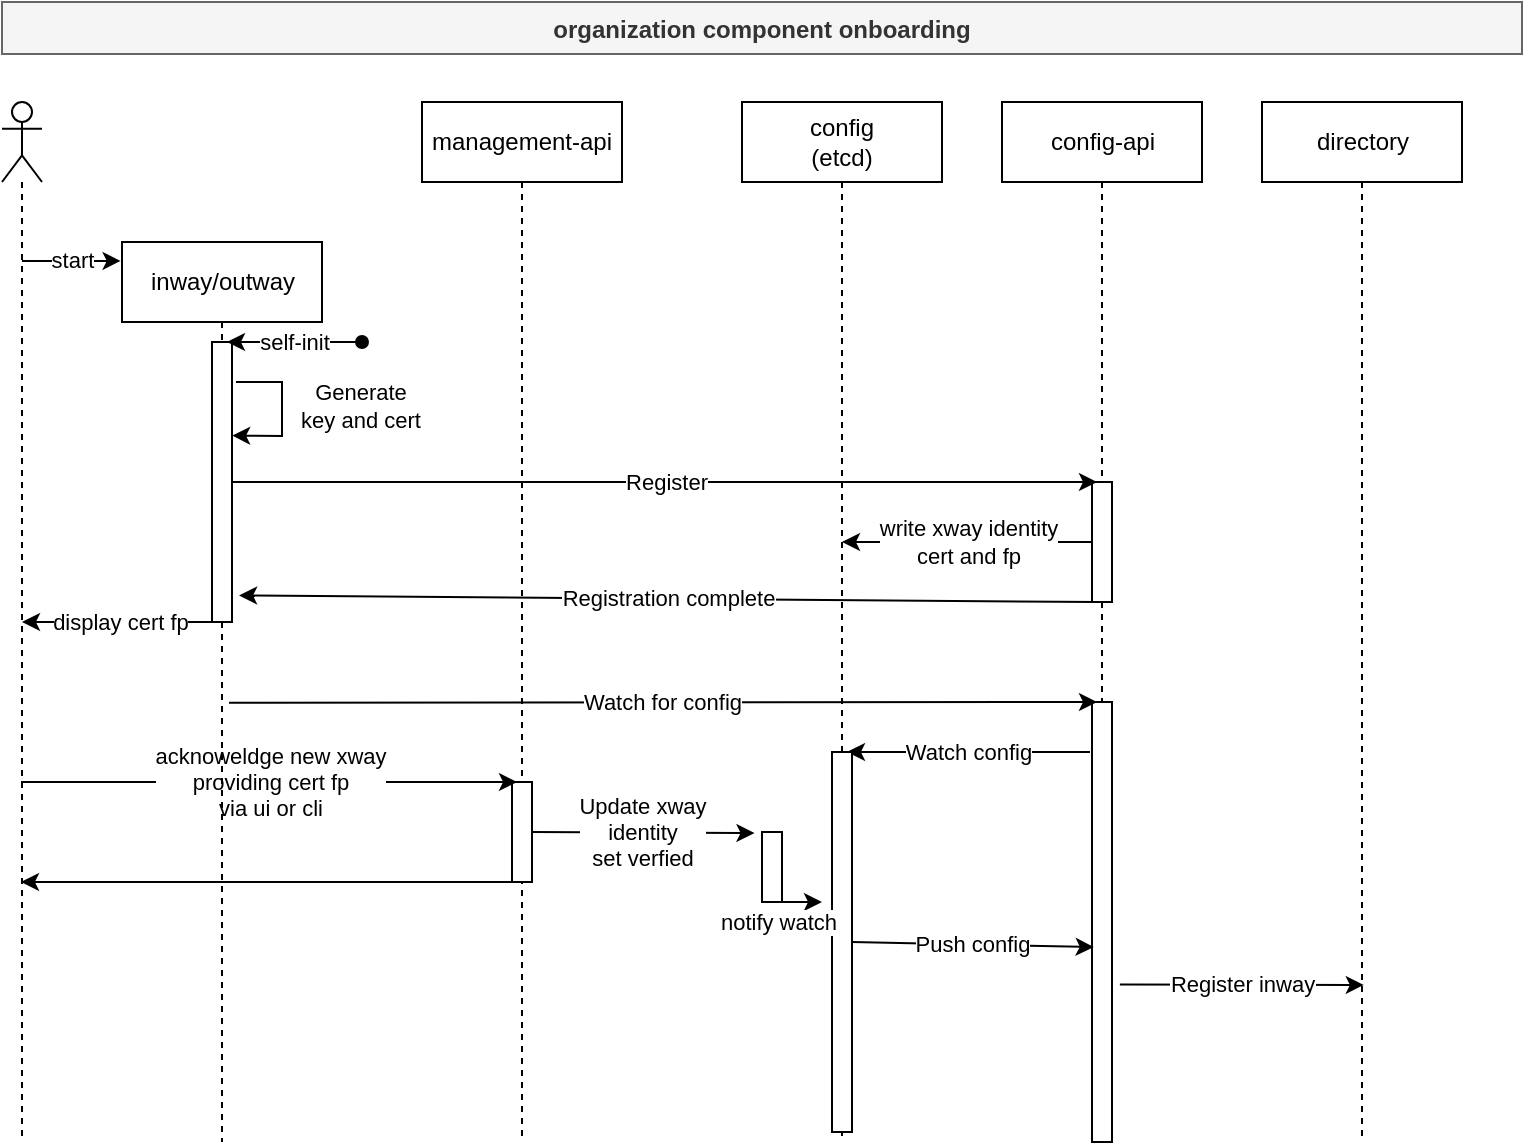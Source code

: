 <mxfile version="10.8.0" type="device"><diagram id="csqqabgtmqgvthtSgO20" name="Page-1"><mxGraphModel dx="951" dy="620" grid="1" gridSize="10" guides="1" tooltips="1" connect="1" arrows="1" fold="1" page="1" pageScale="1" pageWidth="850" pageHeight="1100" math="0" shadow="0"><root><mxCell id="0"/><mxCell id="1" parent="0"/><mxCell id="lCEBx5OaHAJliDRhZ6I8-3" value="management-api" style="shape=umlLifeline;perimeter=lifelinePerimeter;whiteSpace=wrap;html=1;container=1;collapsible=0;recursiveResize=0;outlineConnect=0;" parent="1" vertex="1"><mxGeometry x="270" y="90" width="100" height="520" as="geometry"/></mxCell><mxCell id="buTujL9fgE8DlCfFrNa--29" value="" style="rounded=0;whiteSpace=wrap;html=1;" parent="lCEBx5OaHAJliDRhZ6I8-3" vertex="1"><mxGeometry x="45" y="340" width="10" height="50" as="geometry"/></mxCell><mxCell id="lCEBx5OaHAJliDRhZ6I8-17" value="organization component onboarding" style="text;align=center;fontStyle=1;verticalAlign=middle;spacingLeft=3;spacingRight=3;strokeColor=#666666;rotatable=0;points=[[0,0.5],[1,0.5]];portConstraint=eastwest;fillColor=#f5f5f5;fontColor=#333333;" parent="1" vertex="1"><mxGeometry x="60" y="40" width="760" height="26" as="geometry"/></mxCell><mxCell id="buTujL9fgE8DlCfFrNa--6" value="start" style="edgeStyle=none;rounded=0;orthogonalLoop=1;jettySize=auto;html=1;entryX=-0.007;entryY=0.021;entryDx=0;entryDy=0;entryPerimeter=0;" parent="1" source="lCEBx5OaHAJliDRhZ6I8-18" target="lCEBx5OaHAJliDRhZ6I8-23" edge="1"><mxGeometry relative="1" as="geometry"/></mxCell><mxCell id="buTujL9fgE8DlCfFrNa--28" value="acknoweldge new xway&lt;br&gt;providing cert fp&lt;br&gt;via ui or cli&lt;br&gt;" style="edgeStyle=none;rounded=0;orthogonalLoop=1;jettySize=auto;html=1;entryX=0.25;entryY=0;entryDx=0;entryDy=0;" parent="1" target="buTujL9fgE8DlCfFrNa--29" edge="1"><mxGeometry relative="1" as="geometry"><mxPoint x="69.5" y="430" as="sourcePoint"/><Array as="points"><mxPoint x="210" y="430"/></Array></mxGeometry></mxCell><mxCell id="lCEBx5OaHAJliDRhZ6I8-18" value="" style="shape=umlLifeline;participant=umlActor;perimeter=lifelinePerimeter;whiteSpace=wrap;html=1;container=1;collapsible=0;recursiveResize=0;verticalAlign=top;spacingTop=36;labelBackgroundColor=#ffffff;outlineConnect=0;" parent="1" vertex="1"><mxGeometry x="60" y="90" width="20" height="520" as="geometry"/></mxCell><mxCell id="lCEBx5OaHAJliDRhZ6I8-23" value="inway/outway" style="html=1;points=[];perimeter=orthogonalPerimeter;shape=umlLifeline;participant=label;fontFamily=Helvetica;fontSize=12;fontColor=#000000;align=center;strokeColor=#000000;fillColor=#ffffff;recursiveResize=0;container=1;collapsible=0;" parent="1" vertex="1"><mxGeometry x="120" y="160" width="100" height="450" as="geometry"/></mxCell><mxCell id="buTujL9fgE8DlCfFrNa--12" value="" style="rounded=0;whiteSpace=wrap;html=1;" parent="lCEBx5OaHAJliDRhZ6I8-23" vertex="1"><mxGeometry x="45" y="50" width="10" height="140" as="geometry"/></mxCell><mxCell id="buTujL9fgE8DlCfFrNa--16" value="Generate&lt;br&gt;key and cert&lt;br&gt;" style="edgeStyle=none;rounded=0;orthogonalLoop=1;jettySize=auto;html=1;entryX=1.008;entryY=0.334;entryDx=0;entryDy=0;entryPerimeter=0;" parent="lCEBx5OaHAJliDRhZ6I8-23" target="buTujL9fgE8DlCfFrNa--12" edge="1"><mxGeometry x="0.375" y="-43" relative="1" as="geometry"><mxPoint x="57" y="90" as="targetPoint"/><mxPoint x="57" y="70" as="sourcePoint"/><Array as="points"><mxPoint x="80" y="70"/><mxPoint x="80" y="97"/></Array><mxPoint x="40" y="28" as="offset"/></mxGeometry></mxCell><mxCell id="lCEBx5OaHAJliDRhZ6I8-29" value="directory" style="html=1;points=[];perimeter=orthogonalPerimeter;shape=umlLifeline;participant=label;fontFamily=Helvetica;fontSize=12;fontColor=#000000;align=center;strokeColor=#000000;fillColor=#ffffff;recursiveResize=0;container=1;collapsible=0;" parent="1" vertex="1"><mxGeometry x="690" y="90" width="100" height="520" as="geometry"/></mxCell><mxCell id="buTujL9fgE8DlCfFrNa--1" value="config-api" style="html=1;points=[];perimeter=orthogonalPerimeter;shape=umlLifeline;participant=label;fontFamily=Helvetica;fontSize=12;fontColor=#000000;align=center;strokeColor=#000000;fillColor=#ffffff;recursiveResize=0;container=1;collapsible=0;" parent="1" vertex="1"><mxGeometry x="560" y="90" width="100" height="520" as="geometry"/></mxCell><mxCell id="buTujL9fgE8DlCfFrNa--32" value="" style="rounded=0;whiteSpace=wrap;html=1;" parent="buTujL9fgE8DlCfFrNa--1" vertex="1"><mxGeometry x="45" y="300" width="10" height="220" as="geometry"/></mxCell><mxCell id="buTujL9fgE8DlCfFrNa--20" value="" style="rounded=0;whiteSpace=wrap;html=1;" parent="buTujL9fgE8DlCfFrNa--1" vertex="1"><mxGeometry x="45" y="190" width="10" height="60" as="geometry"/></mxCell><mxCell id="buTujL9fgE8DlCfFrNa--11" value="display cert fp" style="endArrow=classic;html=1;exitX=0.25;exitY=1;exitDx=0;exitDy=0;" parent="1" source="buTujL9fgE8DlCfFrNa--12" target="lCEBx5OaHAJliDRhZ6I8-18" edge="1"><mxGeometry width="50" height="50" relative="1" as="geometry"><mxPoint x="60" y="1070" as="sourcePoint"/><mxPoint x="110" y="1020" as="targetPoint"/></mxGeometry></mxCell><mxCell id="buTujL9fgE8DlCfFrNa--18" value="config&lt;br&gt;(etcd)&lt;br&gt;" style="shape=umlLifeline;perimeter=lifelinePerimeter;whiteSpace=wrap;html=1;container=1;collapsible=0;recursiveResize=0;outlineConnect=0;" parent="1" vertex="1"><mxGeometry x="430" y="90" width="100" height="520" as="geometry"/></mxCell><mxCell id="buTujL9fgE8DlCfFrNa--19" value="Register" style="edgeStyle=none;rounded=0;orthogonalLoop=1;jettySize=auto;html=1;entryX=0.25;entryY=0;entryDx=0;entryDy=0;" parent="1" source="buTujL9fgE8DlCfFrNa--12" target="buTujL9fgE8DlCfFrNa--20" edge="1"><mxGeometry relative="1" as="geometry"><mxPoint x="300" y="280" as="targetPoint"/><mxPoint x="175" y="275" as="sourcePoint"/></mxGeometry></mxCell><mxCell id="buTujL9fgE8DlCfFrNa--23" value="write xway identity&lt;br&gt;cert and fp&lt;br&gt;" style="edgeStyle=none;rounded=0;orthogonalLoop=1;jettySize=auto;html=1;" parent="1" source="buTujL9fgE8DlCfFrNa--20" target="buTujL9fgE8DlCfFrNa--18" edge="1"><mxGeometry relative="1" as="geometry"/></mxCell><mxCell id="buTujL9fgE8DlCfFrNa--27" value="Registration complete" style="edgeStyle=none;rounded=0;orthogonalLoop=1;jettySize=auto;html=1;exitX=0.25;exitY=1;exitDx=0;exitDy=0;entryX=1.354;entryY=0.905;entryDx=0;entryDy=0;entryPerimeter=0;" parent="1" source="buTujL9fgE8DlCfFrNa--20" target="buTujL9fgE8DlCfFrNa--12" edge="1"><mxGeometry relative="1" as="geometry"/></mxCell><mxCell id="buTujL9fgE8DlCfFrNa--30" value="Update xway&lt;br&gt;identity&lt;br&gt;set verfied&lt;br&gt;" style="edgeStyle=none;rounded=0;orthogonalLoop=1;jettySize=auto;html=1;exitX=1;exitY=0.5;exitDx=0;exitDy=0;entryX=-0.376;entryY=0.015;entryDx=0;entryDy=0;entryPerimeter=0;" parent="1" source="buTujL9fgE8DlCfFrNa--29" target="buTujL9fgE8DlCfFrNa--37" edge="1"><mxGeometry relative="1" as="geometry"><mxPoint x="449.5" y="455" as="targetPoint"/></mxGeometry></mxCell><mxCell id="buTujL9fgE8DlCfFrNa--31" style="edgeStyle=none;rounded=0;orthogonalLoop=1;jettySize=auto;html=1;exitX=0.25;exitY=1;exitDx=0;exitDy=0;" parent="1" source="buTujL9fgE8DlCfFrNa--29" edge="1"><mxGeometry relative="1" as="geometry"><mxPoint x="69.5" y="480" as="targetPoint"/></mxGeometry></mxCell><mxCell id="buTujL9fgE8DlCfFrNa--33" value="Watch for config" style="edgeStyle=none;rounded=0;orthogonalLoop=1;jettySize=auto;html=1;exitX=0.535;exitY=0.512;exitDx=0;exitDy=0;exitPerimeter=0;entryX=0.25;entryY=0;entryDx=0;entryDy=0;" parent="1" source="lCEBx5OaHAJliDRhZ6I8-23" target="buTujL9fgE8DlCfFrNa--32" edge="1"><mxGeometry relative="1" as="geometry"><mxPoint x="390" y="410" as="targetPoint"/></mxGeometry></mxCell><mxCell id="buTujL9fgE8DlCfFrNa--34" value="Watch config" style="edgeStyle=none;rounded=0;orthogonalLoop=1;jettySize=auto;html=1;entryX=0.75;entryY=0;entryDx=0;entryDy=0;" parent="1" target="buTujL9fgE8DlCfFrNa--35" edge="1"><mxGeometry relative="1" as="geometry"><mxPoint x="604" y="415" as="sourcePoint"/><mxPoint x="470" y="435" as="targetPoint"/></mxGeometry></mxCell><mxCell id="buTujL9fgE8DlCfFrNa--41" value="Push config" style="edgeStyle=none;rounded=0;orthogonalLoop=1;jettySize=auto;html=1;exitX=1;exitY=0.5;exitDx=0;exitDy=0;entryX=0.085;entryY=0.557;entryDx=0;entryDy=0;entryPerimeter=0;" parent="1" source="buTujL9fgE8DlCfFrNa--35" target="buTujL9fgE8DlCfFrNa--32" edge="1"><mxGeometry relative="1" as="geometry"><mxPoint x="600" y="513" as="targetPoint"/></mxGeometry></mxCell><mxCell id="buTujL9fgE8DlCfFrNa--35" value="" style="rounded=0;whiteSpace=wrap;html=1;" parent="1" vertex="1"><mxGeometry x="475" y="415" width="10" height="190" as="geometry"/></mxCell><mxCell id="buTujL9fgE8DlCfFrNa--40" value="notify watch" style="edgeStyle=none;rounded=0;orthogonalLoop=1;jettySize=auto;html=1;exitX=0.75;exitY=1;exitDx=0;exitDy=0;" parent="1" source="buTujL9fgE8DlCfFrNa--37" edge="1"><mxGeometry x="-1" y="-10" relative="1" as="geometry"><mxPoint x="467.52" y="489.994" as="sourcePoint"/><mxPoint x="470" y="490" as="targetPoint"/><mxPoint as="offset"/></mxGeometry></mxCell><mxCell id="buTujL9fgE8DlCfFrNa--37" value="" style="rounded=0;whiteSpace=wrap;html=1;" parent="1" vertex="1"><mxGeometry x="440" y="455" width="10" height="35" as="geometry"/></mxCell><mxCell id="buTujL9fgE8DlCfFrNa--43" value="Register inway" style="edgeStyle=none;rounded=0;orthogonalLoop=1;jettySize=auto;html=1;exitX=1.393;exitY=0.642;exitDx=0;exitDy=0;entryX=0.509;entryY=0.849;entryDx=0;entryDy=0;entryPerimeter=0;exitPerimeter=0;" parent="1" source="buTujL9fgE8DlCfFrNa--32" target="lCEBx5OaHAJliDRhZ6I8-29" edge="1"><mxGeometry relative="1" as="geometry"/></mxCell><mxCell id="buTujL9fgE8DlCfFrNa--44" value="self-init" style="endArrow=classic;html=1;entryX=0.75;entryY=0;entryDx=0;entryDy=0;startArrow=oval;startFill=1;" parent="1" target="buTujL9fgE8DlCfFrNa--12" edge="1"><mxGeometry width="50" height="50" relative="1" as="geometry"><mxPoint x="240" y="210" as="sourcePoint"/><mxPoint x="295" y="185" as="targetPoint"/></mxGeometry></mxCell></root></mxGraphModel></diagram></mxfile>
